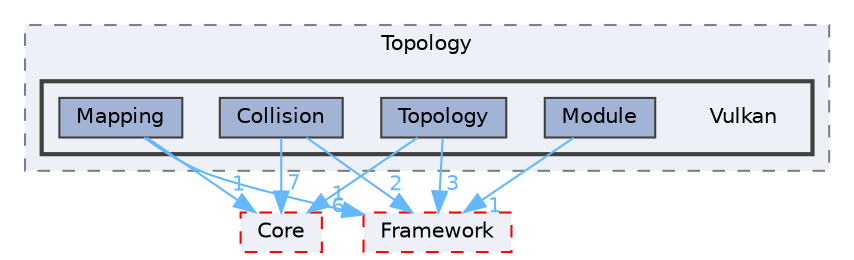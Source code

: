digraph "D:/Peridyno/peridyno/src/Topology/Vulkan"
{
 // LATEX_PDF_SIZE
  bgcolor="transparent";
  edge [fontname=Helvetica,fontsize=10,labelfontname=Helvetica,labelfontsize=10];
  node [fontname=Helvetica,fontsize=10,shape=box,height=0.2,width=0.4];
  compound=true
  subgraph clusterdir_7ded34adb3e08c5a039f89f629ad7b33 {
    graph [ bgcolor="#edf0f7", pencolor="grey50", label="Topology", fontname=Helvetica,fontsize=10 style="filled,dashed", URL="dir_7ded34adb3e08c5a039f89f629ad7b33.html",tooltip=""]
  subgraph clusterdir_3eb2e91c439b7b6d2c08e58661624d85 {
    graph [ bgcolor="#edf0f7", pencolor="grey25", label="", fontname=Helvetica,fontsize=10 style="filled,bold", URL="dir_3eb2e91c439b7b6d2c08e58661624d85.html",tooltip=""]
    dir_3eb2e91c439b7b6d2c08e58661624d85 [shape=plaintext, label="Vulkan"];
  dir_516b84c92004c595bd6850fc167b02d5 [label="Collision", fillcolor="#a2b4d6", color="grey25", style="filled", URL="dir_516b84c92004c595bd6850fc167b02d5.html",tooltip=""];
  dir_2dfa93ac1db5ac447663fab5103a8d67 [label="Mapping", fillcolor="#a2b4d6", color="grey25", style="filled", URL="dir_2dfa93ac1db5ac447663fab5103a8d67.html",tooltip=""];
  dir_a5214a9a8c69e3bf49629f9111d5393a [label="Module", fillcolor="#a2b4d6", color="grey25", style="filled", URL="dir_a5214a9a8c69e3bf49629f9111d5393a.html",tooltip=""];
  dir_bcfc895814acd68ae4b6c58b7550e395 [label="Topology", fillcolor="#a2b4d6", color="grey25", style="filled", URL="dir_bcfc895814acd68ae4b6c58b7550e395.html",tooltip=""];
  }
  }
  dir_18ab09de471ddf4a6c726bf6f36eb1c9 [label="Core", fillcolor="#edf0f7", color="red", style="filled,dashed", URL="dir_18ab09de471ddf4a6c726bf6f36eb1c9.html",tooltip=""];
  dir_72c161997c5186b0a4bbf39a44809cf4 [label="Framework", fillcolor="#edf0f7", color="red", style="filled,dashed", URL="dir_72c161997c5186b0a4bbf39a44809cf4.html",tooltip=""];
  dir_516b84c92004c595bd6850fc167b02d5->dir_18ab09de471ddf4a6c726bf6f36eb1c9 [headlabel="7", labeldistance=1.5 headhref="dir_000012_000014.html" href="dir_000012_000014.html" color="steelblue1" fontcolor="steelblue1"];
  dir_516b84c92004c595bd6850fc167b02d5->dir_72c161997c5186b0a4bbf39a44809cf4 [headlabel="2", labeldistance=1.5 headhref="dir_000012_000027.html" href="dir_000012_000027.html" color="steelblue1" fontcolor="steelblue1"];
  dir_2dfa93ac1db5ac447663fab5103a8d67->dir_18ab09de471ddf4a6c726bf6f36eb1c9 [headlabel="1", labeldistance=1.5 headhref="dir_000039_000014.html" href="dir_000039_000014.html" color="steelblue1" fontcolor="steelblue1"];
  dir_2dfa93ac1db5ac447663fab5103a8d67->dir_72c161997c5186b0a4bbf39a44809cf4 [headlabel="1", labeldistance=1.5 headhref="dir_000039_000027.html" href="dir_000039_000027.html" color="steelblue1" fontcolor="steelblue1"];
  dir_a5214a9a8c69e3bf49629f9111d5393a->dir_72c161997c5186b0a4bbf39a44809cf4 [headlabel="1", labeldistance=1.5 headhref="dir_000056_000027.html" href="dir_000056_000027.html" color="steelblue1" fontcolor="steelblue1"];
  dir_bcfc895814acd68ae4b6c58b7550e395->dir_18ab09de471ddf4a6c726bf6f36eb1c9 [headlabel="6", labeldistance=1.5 headhref="dir_000083_000014.html" href="dir_000083_000014.html" color="steelblue1" fontcolor="steelblue1"];
  dir_bcfc895814acd68ae4b6c58b7550e395->dir_72c161997c5186b0a4bbf39a44809cf4 [headlabel="3", labeldistance=1.5 headhref="dir_000083_000027.html" href="dir_000083_000027.html" color="steelblue1" fontcolor="steelblue1"];
}
